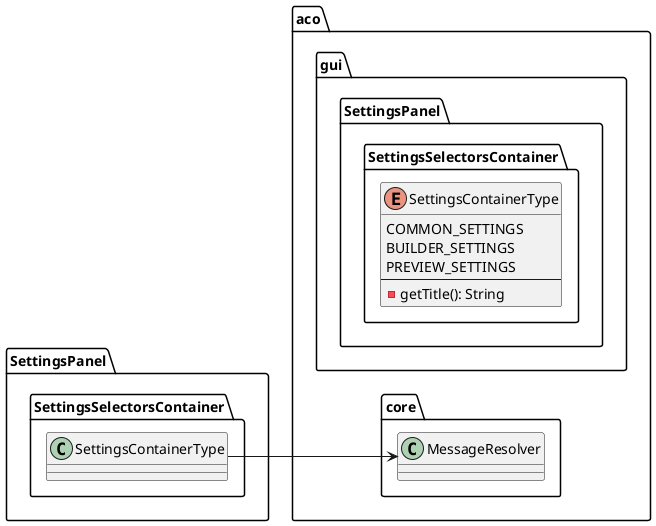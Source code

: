 @startuml(id=SettingsPanel_SettingsSelectorsContainer_SettingsContainerType)
left to right direction
package aco.gui {
  enum SettingsPanel.SettingsSelectorsContainer.SettingsContainerType {
    COMMON_SETTINGS
    BUILDER_SETTINGS
    PREVIEW_SETTINGS
    --
    - getTitle(): String
  }
}
SettingsPanel.SettingsSelectorsContainer.SettingsContainerType --> aco.core.MessageResolver
@enduml
